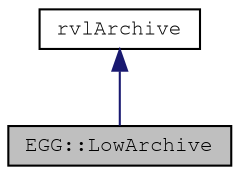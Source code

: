 digraph "EGG::LowArchive"
{
 // LATEX_PDF_SIZE
  edge [fontname="FreeMono",fontsize="10",labelfontname="FreeMono",labelfontsize="10"];
  node [fontname="FreeMono",fontsize="10",shape=record];
  Node1 [label="EGG::LowArchive",height=0.2,width=0.4,color="black", fillcolor="grey75", style="filled", fontcolor="black",tooltip=" "];
  Node2 -> Node1 [dir="back",color="midnightblue",fontsize="10",style="solid",fontname="FreeMono"];
  Node2 [label="rvlArchive",height=0.2,width=0.4,color="black", fillcolor="white", style="filled",URL="$classrvl_archive.html",tooltip=" "];
}

